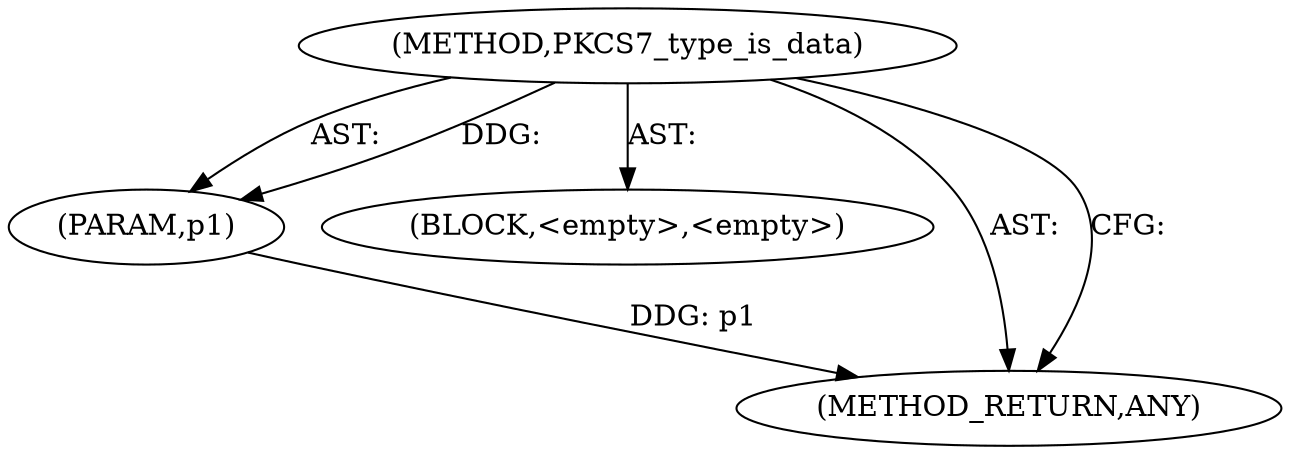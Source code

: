 digraph "PKCS7_type_is_data" {  
"295" [label = <(METHOD,PKCS7_type_is_data)> ]
"296" [label = <(PARAM,p1)> ]
"297" [label = <(BLOCK,&lt;empty&gt;,&lt;empty&gt;)> ]
"298" [label = <(METHOD_RETURN,ANY)> ]
  "295" -> "296"  [ label = "AST: "] 
  "295" -> "297"  [ label = "AST: "] 
  "295" -> "298"  [ label = "AST: "] 
  "295" -> "298"  [ label = "CFG: "] 
  "296" -> "298"  [ label = "DDG: p1"] 
  "295" -> "296"  [ label = "DDG: "] 
}
